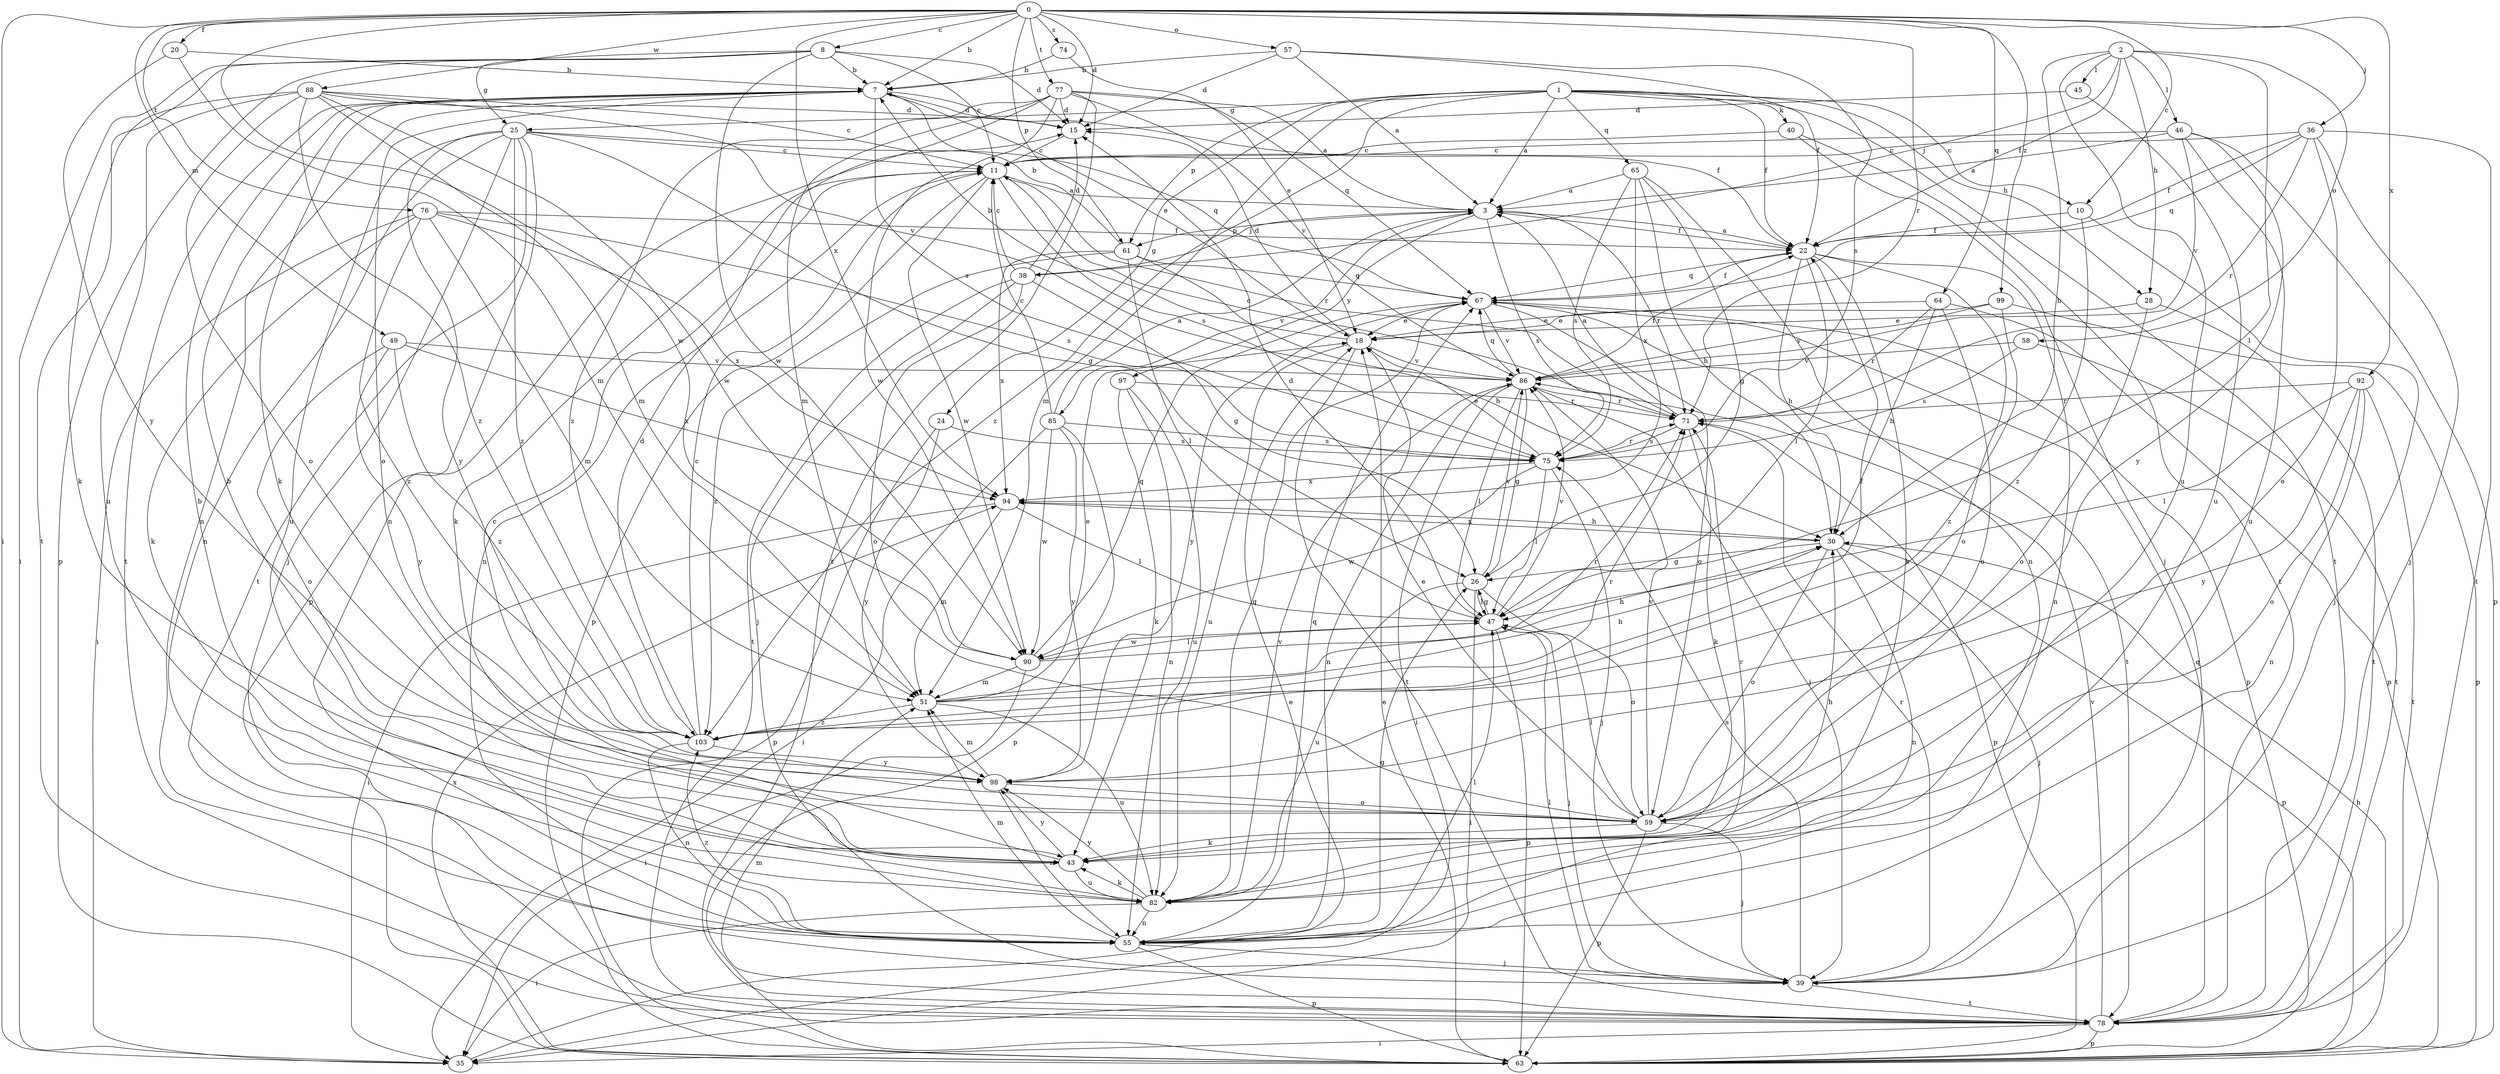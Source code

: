 strict digraph  {
0;
1;
2;
3;
7;
8;
10;
11;
15;
18;
20;
22;
24;
25;
26;
28;
30;
35;
36;
38;
39;
40;
43;
45;
46;
47;
49;
51;
55;
57;
58;
59;
61;
63;
64;
65;
67;
71;
74;
75;
76;
77;
78;
82;
85;
86;
88;
90;
92;
94;
97;
98;
99;
103;
0 -> 7  [label=b];
0 -> 8  [label=c];
0 -> 10  [label=c];
0 -> 15  [label=d];
0 -> 20  [label=f];
0 -> 35  [label=i];
0 -> 36  [label=j];
0 -> 49  [label=m];
0 -> 57  [label=o];
0 -> 61  [label=p];
0 -> 64  [label=q];
0 -> 71  [label=r];
0 -> 74  [label=s];
0 -> 76  [label=t];
0 -> 77  [label=t];
0 -> 88  [label=w];
0 -> 90  [label=w];
0 -> 92  [label=x];
0 -> 94  [label=x];
0 -> 99  [label=z];
1 -> 3  [label=a];
1 -> 10  [label=c];
1 -> 22  [label=f];
1 -> 24  [label=g];
1 -> 25  [label=g];
1 -> 28  [label=h];
1 -> 40  [label=k];
1 -> 51  [label=m];
1 -> 61  [label=p];
1 -> 65  [label=q];
1 -> 78  [label=t];
1 -> 103  [label=z];
2 -> 22  [label=f];
2 -> 28  [label=h];
2 -> 30  [label=h];
2 -> 38  [label=j];
2 -> 45  [label=l];
2 -> 46  [label=l];
2 -> 47  [label=l];
2 -> 58  [label=o];
2 -> 82  [label=u];
3 -> 22  [label=f];
3 -> 38  [label=j];
3 -> 61  [label=p];
3 -> 71  [label=r];
3 -> 75  [label=s];
3 -> 85  [label=v];
3 -> 97  [label=y];
7 -> 15  [label=d];
7 -> 18  [label=e];
7 -> 22  [label=f];
7 -> 43  [label=k];
7 -> 55  [label=n];
7 -> 59  [label=o];
7 -> 75  [label=s];
7 -> 78  [label=t];
8 -> 7  [label=b];
8 -> 11  [label=c];
8 -> 15  [label=d];
8 -> 25  [label=g];
8 -> 35  [label=i];
8 -> 63  [label=p];
8 -> 78  [label=t];
8 -> 90  [label=w];
10 -> 22  [label=f];
10 -> 39  [label=j];
10 -> 103  [label=z];
11 -> 3  [label=a];
11 -> 43  [label=k];
11 -> 55  [label=n];
11 -> 63  [label=p];
11 -> 71  [label=r];
11 -> 75  [label=s];
11 -> 90  [label=w];
15 -> 11  [label=c];
18 -> 7  [label=b];
18 -> 15  [label=d];
18 -> 78  [label=t];
18 -> 82  [label=u];
18 -> 86  [label=v];
20 -> 7  [label=b];
20 -> 51  [label=m];
20 -> 98  [label=y];
22 -> 3  [label=a];
22 -> 30  [label=h];
22 -> 43  [label=k];
22 -> 47  [label=l];
22 -> 55  [label=n];
22 -> 59  [label=o];
22 -> 67  [label=q];
24 -> 63  [label=p];
24 -> 75  [label=s];
24 -> 98  [label=y];
25 -> 11  [label=c];
25 -> 26  [label=g];
25 -> 39  [label=j];
25 -> 55  [label=n];
25 -> 63  [label=p];
25 -> 67  [label=q];
25 -> 78  [label=t];
25 -> 82  [label=u];
25 -> 98  [label=y];
25 -> 103  [label=z];
26 -> 35  [label=i];
26 -> 47  [label=l];
26 -> 59  [label=o];
26 -> 82  [label=u];
26 -> 86  [label=v];
28 -> 18  [label=e];
28 -> 59  [label=o];
28 -> 78  [label=t];
30 -> 26  [label=g];
30 -> 39  [label=j];
30 -> 55  [label=n];
30 -> 59  [label=o];
30 -> 63  [label=p];
30 -> 94  [label=x];
35 -> 18  [label=e];
36 -> 11  [label=c];
36 -> 22  [label=f];
36 -> 39  [label=j];
36 -> 59  [label=o];
36 -> 67  [label=q];
36 -> 71  [label=r];
36 -> 78  [label=t];
38 -> 11  [label=c];
38 -> 15  [label=d];
38 -> 26  [label=g];
38 -> 39  [label=j];
38 -> 59  [label=o];
38 -> 78  [label=t];
39 -> 47  [label=l];
39 -> 71  [label=r];
39 -> 75  [label=s];
39 -> 78  [label=t];
40 -> 11  [label=c];
40 -> 39  [label=j];
40 -> 78  [label=t];
43 -> 7  [label=b];
43 -> 11  [label=c];
43 -> 30  [label=h];
43 -> 82  [label=u];
43 -> 98  [label=y];
45 -> 15  [label=d];
45 -> 82  [label=u];
46 -> 3  [label=a];
46 -> 11  [label=c];
46 -> 63  [label=p];
46 -> 82  [label=u];
46 -> 86  [label=v];
46 -> 98  [label=y];
47 -> 15  [label=d];
47 -> 26  [label=g];
47 -> 39  [label=j];
47 -> 63  [label=p];
47 -> 86  [label=v];
47 -> 90  [label=w];
49 -> 59  [label=o];
49 -> 86  [label=v];
49 -> 94  [label=x];
49 -> 98  [label=y];
49 -> 103  [label=z];
51 -> 18  [label=e];
51 -> 22  [label=f];
51 -> 30  [label=h];
51 -> 71  [label=r];
51 -> 82  [label=u];
51 -> 103  [label=z];
55 -> 26  [label=g];
55 -> 39  [label=j];
55 -> 47  [label=l];
55 -> 51  [label=m];
55 -> 63  [label=p];
55 -> 67  [label=q];
55 -> 103  [label=z];
57 -> 3  [label=a];
57 -> 7  [label=b];
57 -> 15  [label=d];
57 -> 22  [label=f];
57 -> 75  [label=s];
58 -> 75  [label=s];
58 -> 78  [label=t];
58 -> 86  [label=v];
59 -> 18  [label=e];
59 -> 39  [label=j];
59 -> 43  [label=k];
59 -> 47  [label=l];
59 -> 63  [label=p];
59 -> 86  [label=v];
61 -> 7  [label=b];
61 -> 30  [label=h];
61 -> 47  [label=l];
61 -> 67  [label=q];
61 -> 94  [label=x];
61 -> 103  [label=z];
63 -> 18  [label=e];
63 -> 30  [label=h];
63 -> 94  [label=x];
64 -> 18  [label=e];
64 -> 30  [label=h];
64 -> 59  [label=o];
64 -> 63  [label=p];
64 -> 71  [label=r];
65 -> 3  [label=a];
65 -> 26  [label=g];
65 -> 30  [label=h];
65 -> 55  [label=n];
65 -> 75  [label=s];
65 -> 94  [label=x];
67 -> 18  [label=e];
67 -> 22  [label=f];
67 -> 59  [label=o];
67 -> 63  [label=p];
67 -> 78  [label=t];
67 -> 86  [label=v];
67 -> 98  [label=y];
71 -> 3  [label=a];
71 -> 11  [label=c];
71 -> 43  [label=k];
71 -> 63  [label=p];
71 -> 75  [label=s];
74 -> 7  [label=b];
74 -> 18  [label=e];
75 -> 18  [label=e];
75 -> 39  [label=j];
75 -> 47  [label=l];
75 -> 71  [label=r];
75 -> 90  [label=w];
75 -> 94  [label=x];
76 -> 22  [label=f];
76 -> 35  [label=i];
76 -> 43  [label=k];
76 -> 51  [label=m];
76 -> 75  [label=s];
76 -> 94  [label=x];
76 -> 103  [label=z];
77 -> 3  [label=a];
77 -> 15  [label=d];
77 -> 51  [label=m];
77 -> 55  [label=n];
77 -> 67  [label=q];
77 -> 78  [label=t];
77 -> 86  [label=v];
77 -> 90  [label=w];
77 -> 103  [label=z];
78 -> 35  [label=i];
78 -> 51  [label=m];
78 -> 63  [label=p];
78 -> 67  [label=q];
78 -> 86  [label=v];
82 -> 7  [label=b];
82 -> 35  [label=i];
82 -> 43  [label=k];
82 -> 55  [label=n];
82 -> 67  [label=q];
82 -> 71  [label=r];
82 -> 86  [label=v];
82 -> 98  [label=y];
85 -> 3  [label=a];
85 -> 11  [label=c];
85 -> 35  [label=i];
85 -> 63  [label=p];
85 -> 75  [label=s];
85 -> 90  [label=w];
85 -> 98  [label=y];
86 -> 22  [label=f];
86 -> 26  [label=g];
86 -> 35  [label=i];
86 -> 39  [label=j];
86 -> 47  [label=l];
86 -> 55  [label=n];
86 -> 67  [label=q];
86 -> 71  [label=r];
88 -> 11  [label=c];
88 -> 15  [label=d];
88 -> 43  [label=k];
88 -> 51  [label=m];
88 -> 59  [label=o];
88 -> 82  [label=u];
88 -> 86  [label=v];
88 -> 90  [label=w];
88 -> 103  [label=z];
90 -> 30  [label=h];
90 -> 35  [label=i];
90 -> 47  [label=l];
90 -> 51  [label=m];
90 -> 67  [label=q];
92 -> 47  [label=l];
92 -> 55  [label=n];
92 -> 59  [label=o];
92 -> 71  [label=r];
92 -> 78  [label=t];
92 -> 98  [label=y];
94 -> 30  [label=h];
94 -> 35  [label=i];
94 -> 47  [label=l];
94 -> 51  [label=m];
97 -> 43  [label=k];
97 -> 55  [label=n];
97 -> 71  [label=r];
97 -> 82  [label=u];
98 -> 51  [label=m];
98 -> 55  [label=n];
98 -> 59  [label=o];
99 -> 18  [label=e];
99 -> 63  [label=p];
99 -> 86  [label=v];
99 -> 103  [label=z];
103 -> 11  [label=c];
103 -> 15  [label=d];
103 -> 55  [label=n];
103 -> 71  [label=r];
103 -> 98  [label=y];
}
